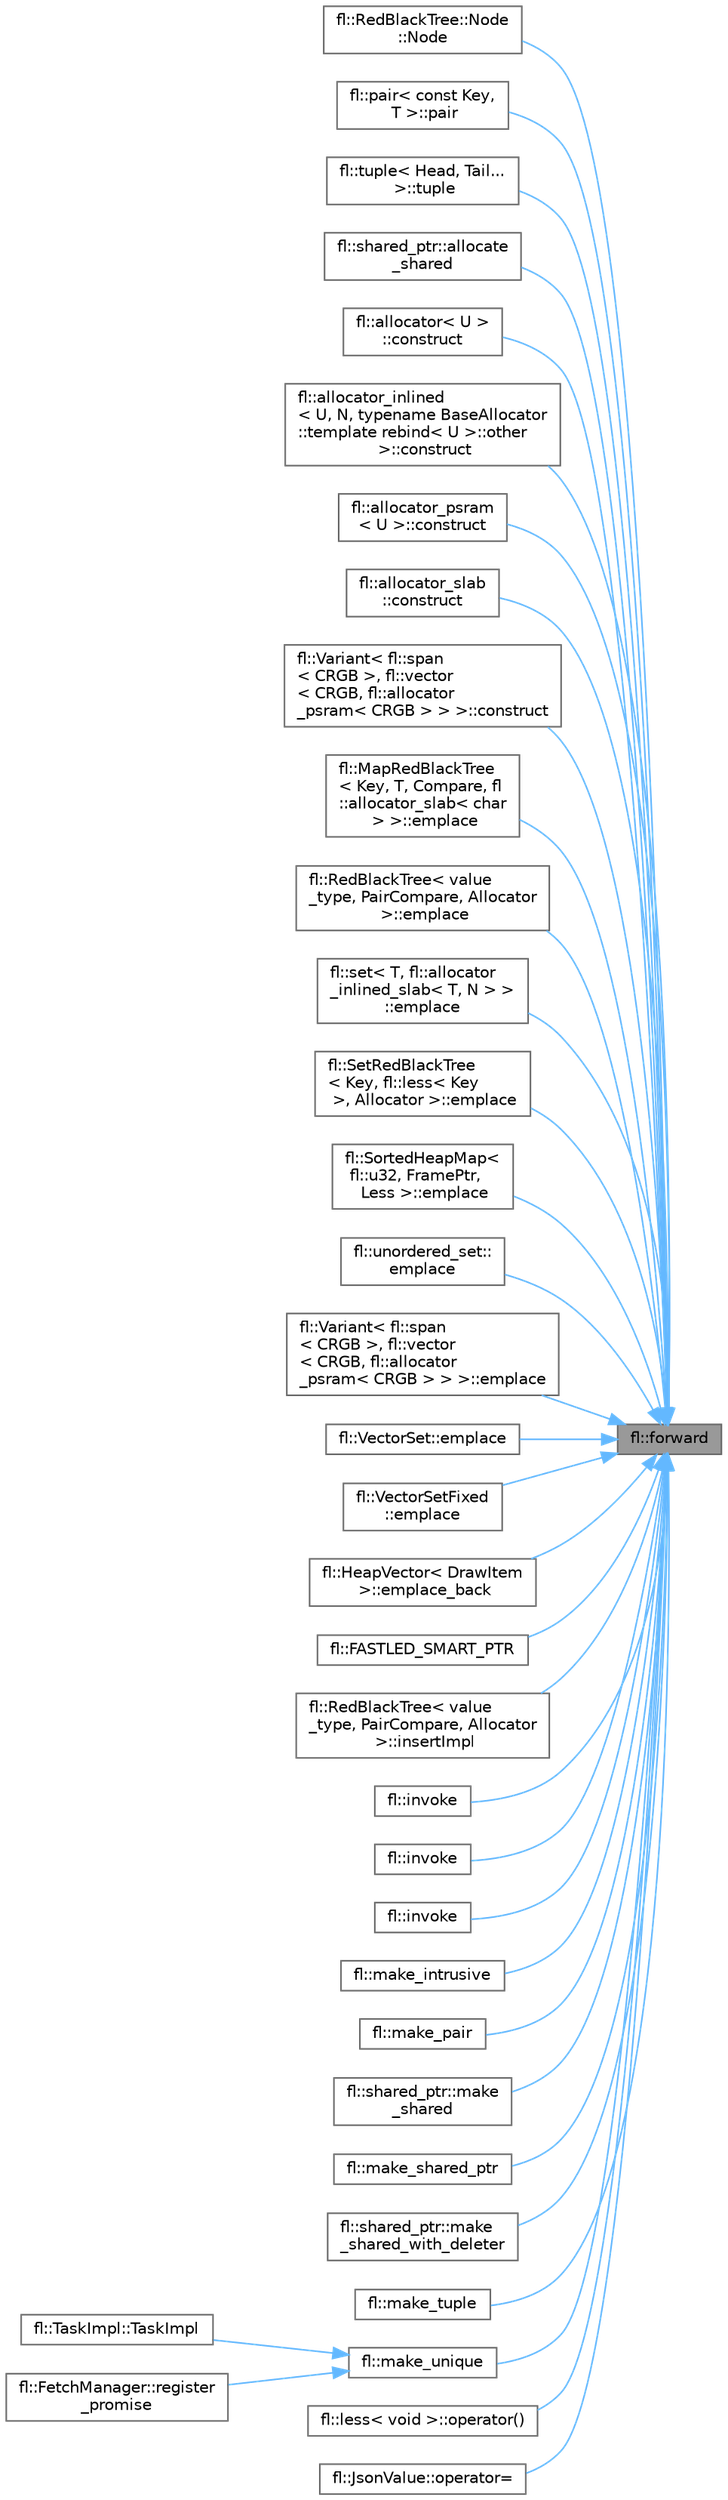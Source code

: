 digraph "fl::forward"
{
 // INTERACTIVE_SVG=YES
 // LATEX_PDF_SIZE
  bgcolor="transparent";
  edge [fontname=Helvetica,fontsize=10,labelfontname=Helvetica,labelfontsize=10];
  node [fontname=Helvetica,fontsize=10,shape=box,height=0.2,width=0.4];
  rankdir="RL";
  Node1 [id="Node000001",label="fl::forward",height=0.2,width=0.4,color="gray40", fillcolor="grey60", style="filled", fontcolor="black",tooltip=" "];
  Node1 -> Node2 [id="edge1_Node000001_Node000002",dir="back",color="steelblue1",style="solid",tooltip=" "];
  Node2 [id="Node000002",label="fl::RedBlackTree::Node\l::Node",height=0.2,width=0.4,color="grey40", fillcolor="white", style="filled",URL="$d5/d2d/structfl_1_1_red_black_tree_1_1_node_aa1c5e88efa3807e7b9b77036d49601d5.html#aa1c5e88efa3807e7b9b77036d49601d5",tooltip=" "];
  Node1 -> Node3 [id="edge2_Node000001_Node000003",dir="back",color="steelblue1",style="solid",tooltip=" "];
  Node3 [id="Node000003",label="fl::pair\< const Key,\l T \>::pair",height=0.2,width=0.4,color="grey40", fillcolor="white", style="filled",URL="$d5/db3/structfl_1_1pair_ad462d454ec95e774191329d8e1fff22f.html#ad462d454ec95e774191329d8e1fff22f",tooltip=" "];
  Node1 -> Node4 [id="edge3_Node000001_Node000004",dir="back",color="steelblue1",style="solid",tooltip=" "];
  Node4 [id="Node000004",label="fl::tuple\< Head, Tail...\l \>::tuple",height=0.2,width=0.4,color="grey40", fillcolor="white", style="filled",URL="$df/d3f/structfl_1_1tuple_3_01_head_00_01_tail_8_8_8_01_4_ac06207a4e385a41f27bbf4e20819a942.html#ac06207a4e385a41f27bbf4e20819a942",tooltip=" "];
  Node1 -> Node5 [id="edge4_Node000001_Node000005",dir="back",color="steelblue1",style="solid",tooltip=" "];
  Node5 [id="Node000005",label="fl::shared_ptr::allocate\l_shared",height=0.2,width=0.4,color="grey40", fillcolor="white", style="filled",URL="$d1/d74/classfl_1_1shared__ptr_a473f283d5e054b0c6228fd6ed6f96d5b.html#a473f283d5e054b0c6228fd6ed6f96d5b",tooltip=" "];
  Node1 -> Node6 [id="edge5_Node000001_Node000006",dir="back",color="steelblue1",style="solid",tooltip=" "];
  Node6 [id="Node000006",label="fl::allocator\< U \>\l::construct",height=0.2,width=0.4,color="grey40", fillcolor="white", style="filled",URL="$d8/dcd/classfl_1_1allocator_a9aabceef356c82aa88cb0d7dd68ed2fb.html#a9aabceef356c82aa88cb0d7dd68ed2fb",tooltip=" "];
  Node1 -> Node7 [id="edge6_Node000001_Node000007",dir="back",color="steelblue1",style="solid",tooltip=" "];
  Node7 [id="Node000007",label="fl::allocator_inlined\l\< U, N, typename BaseAllocator\l::template rebind\< U \>::other\l \>::construct",height=0.2,width=0.4,color="grey40", fillcolor="white", style="filled",URL="$d8/dca/classfl_1_1allocator__inlined_a5fdeb47af22856686218ca16a62c148c.html#a5fdeb47af22856686218ca16a62c148c",tooltip=" "];
  Node1 -> Node8 [id="edge7_Node000001_Node000008",dir="back",color="steelblue1",style="solid",tooltip=" "];
  Node8 [id="Node000008",label="fl::allocator_psram\l\< U \>::construct",height=0.2,width=0.4,color="grey40", fillcolor="white", style="filled",URL="$d3/df2/classfl_1_1allocator__psram_a75b3040352a77605fe48af12dd7cb4d0.html#a75b3040352a77605fe48af12dd7cb4d0",tooltip=" "];
  Node1 -> Node9 [id="edge8_Node000001_Node000009",dir="back",color="steelblue1",style="solid",tooltip=" "];
  Node9 [id="Node000009",label="fl::allocator_slab\l::construct",height=0.2,width=0.4,color="grey40", fillcolor="white", style="filled",URL="$d2/d79/classfl_1_1allocator__slab_acdb60fc4fed2b7771b5c918ac1af575c.html#acdb60fc4fed2b7771b5c918ac1af575c",tooltip=" "];
  Node1 -> Node10 [id="edge9_Node000001_Node000010",dir="back",color="steelblue1",style="solid",tooltip=" "];
  Node10 [id="Node000010",label="fl::Variant\< fl::span\l\< CRGB \>, fl::vector\l\< CRGB, fl::allocator\l_psram\< CRGB \> \> \>::construct",height=0.2,width=0.4,color="grey40", fillcolor="white", style="filled",URL="$de/d60/classfl_1_1_variant_a378d62102f34b4aea27bd8292ac69fe6.html#a378d62102f34b4aea27bd8292ac69fe6",tooltip=" "];
  Node1 -> Node11 [id="edge10_Node000001_Node000011",dir="back",color="steelblue1",style="solid",tooltip=" "];
  Node11 [id="Node000011",label="fl::MapRedBlackTree\l\< Key, T, Compare, fl\l::allocator_slab\< char\l \> \>::emplace",height=0.2,width=0.4,color="grey40", fillcolor="white", style="filled",URL="$de/dd4/classfl_1_1_map_red_black_tree_a96410b7e0b9d1f6713cee473b53a7783.html#a96410b7e0b9d1f6713cee473b53a7783",tooltip=" "];
  Node1 -> Node12 [id="edge11_Node000001_Node000012",dir="back",color="steelblue1",style="solid",tooltip=" "];
  Node12 [id="Node000012",label="fl::RedBlackTree\< value\l_type, PairCompare, Allocator\l \>::emplace",height=0.2,width=0.4,color="grey40", fillcolor="white", style="filled",URL="$dd/d28/classfl_1_1_red_black_tree_a1fe33d781c16fc6b64f27a6d25102fbc.html#a1fe33d781c16fc6b64f27a6d25102fbc",tooltip=" "];
  Node1 -> Node13 [id="edge12_Node000001_Node000013",dir="back",color="steelblue1",style="solid",tooltip=" "];
  Node13 [id="Node000013",label="fl::set\< T, fl::allocator\l_inlined_slab\< T, N \> \>\l::emplace",height=0.2,width=0.4,color="grey40", fillcolor="white", style="filled",URL="$d9/df3/classfl_1_1set_a67d8cff67a91676867ef5691e09f0290.html#a67d8cff67a91676867ef5691e09f0290",tooltip=" "];
  Node1 -> Node14 [id="edge13_Node000001_Node000014",dir="back",color="steelblue1",style="solid",tooltip=" "];
  Node14 [id="Node000014",label="fl::SetRedBlackTree\l\< Key, fl::less\< Key\l \>, Allocator \>::emplace",height=0.2,width=0.4,color="grey40", fillcolor="white", style="filled",URL="$d7/df3/classfl_1_1_set_red_black_tree_a59aa1f02558293e5090ebcec6313a2c5.html#a59aa1f02558293e5090ebcec6313a2c5",tooltip=" "];
  Node1 -> Node15 [id="edge14_Node000001_Node000015",dir="back",color="steelblue1",style="solid",tooltip=" "];
  Node15 [id="Node000015",label="fl::SortedHeapMap\<\l fl::u32, FramePtr,\l Less \>::emplace",height=0.2,width=0.4,color="grey40", fillcolor="white", style="filled",URL="$dc/d45/classfl_1_1_sorted_heap_map_af15b5c5096245de8e227a360521a9d43.html#af15b5c5096245de8e227a360521a9d43",tooltip=" "];
  Node1 -> Node16 [id="edge15_Node000001_Node000016",dir="back",color="steelblue1",style="solid",tooltip=" "];
  Node16 [id="Node000016",label="fl::unordered_set::\lemplace",height=0.2,width=0.4,color="grey40", fillcolor="white", style="filled",URL="$dd/d07/classfl_1_1unordered__set_adb6b965c5d78a31c767d6c5a9ee344e6.html#adb6b965c5d78a31c767d6c5a9ee344e6",tooltip=" "];
  Node1 -> Node17 [id="edge16_Node000001_Node000017",dir="back",color="steelblue1",style="solid",tooltip=" "];
  Node17 [id="Node000017",label="fl::Variant\< fl::span\l\< CRGB \>, fl::vector\l\< CRGB, fl::allocator\l_psram\< CRGB \> \> \>::emplace",height=0.2,width=0.4,color="grey40", fillcolor="white", style="filled",URL="$de/d60/classfl_1_1_variant_a963b578760fe3039e40474218606793c.html#a963b578760fe3039e40474218606793c",tooltip=" "];
  Node1 -> Node18 [id="edge17_Node000001_Node000018",dir="back",color="steelblue1",style="solid",tooltip=" "];
  Node18 [id="Node000018",label="fl::VectorSet::emplace",height=0.2,width=0.4,color="grey40", fillcolor="white", style="filled",URL="$d2/dec/classfl_1_1_vector_set_aab3213e3df5397a9ec998c2549c668a3.html#aab3213e3df5397a9ec998c2549c668a3",tooltip=" "];
  Node1 -> Node19 [id="edge18_Node000001_Node000019",dir="back",color="steelblue1",style="solid",tooltip=" "];
  Node19 [id="Node000019",label="fl::VectorSetFixed\l::emplace",height=0.2,width=0.4,color="grey40", fillcolor="white", style="filled",URL="$dc/d79/classfl_1_1_vector_set_fixed_aa9fa4aa0d1840f50e17daec5876847f8.html#aa9fa4aa0d1840f50e17daec5876847f8",tooltip=" "];
  Node1 -> Node20 [id="edge19_Node000001_Node000020",dir="back",color="steelblue1",style="solid",tooltip=" "];
  Node20 [id="Node000020",label="fl::HeapVector\< DrawItem\l \>::emplace_back",height=0.2,width=0.4,color="grey40", fillcolor="white", style="filled",URL="$db/ddd/classfl_1_1_heap_vector_aeba96694823611f39efe2696bd19de97.html#aeba96694823611f39efe2696bd19de97",tooltip=" "];
  Node1 -> Node21 [id="edge20_Node000001_Node000021",dir="back",color="steelblue1",style="solid",tooltip=" "];
  Node21 [id="Node000021",label="fl::FASTLED_SMART_PTR",height=0.2,width=0.4,color="grey40", fillcolor="white", style="filled",URL="$d4/d36/namespacefl_a29ae9bad91ab6b7de10679e9325e90f6.html#a29ae9bad91ab6b7de10679e9325e90f6",tooltip=" "];
  Node1 -> Node22 [id="edge21_Node000001_Node000022",dir="back",color="steelblue1",style="solid",tooltip=" "];
  Node22 [id="Node000022",label="fl::RedBlackTree\< value\l_type, PairCompare, Allocator\l \>::insertImpl",height=0.2,width=0.4,color="grey40", fillcolor="white", style="filled",URL="$dd/d28/classfl_1_1_red_black_tree_a92ef3a29c585143a00d42a8b5f27703c.html#a92ef3a29c585143a00d42a8b5f27703c",tooltip=" "];
  Node1 -> Node23 [id="edge22_Node000001_Node000023",dir="back",color="steelblue1",style="solid",tooltip=" "];
  Node23 [id="Node000023",label="fl::invoke",height=0.2,width=0.4,color="grey40", fillcolor="white", style="filled",URL="$d4/d36/namespacefl_ae43a5e60b4668db43ea11a4ea167baff.html#ae43a5e60b4668db43ea11a4ea167baff",tooltip=" "];
  Node1 -> Node24 [id="edge23_Node000001_Node000024",dir="back",color="steelblue1",style="solid",tooltip=" "];
  Node24 [id="Node000024",label="fl::invoke",height=0.2,width=0.4,color="grey40", fillcolor="white", style="filled",URL="$d4/d36/namespacefl_aaa15742550566fdf5d1b372e56157e83.html#aaa15742550566fdf5d1b372e56157e83",tooltip=" "];
  Node1 -> Node25 [id="edge24_Node000001_Node000025",dir="back",color="steelblue1",style="solid",tooltip=" "];
  Node25 [id="Node000025",label="fl::invoke",height=0.2,width=0.4,color="grey40", fillcolor="white", style="filled",URL="$d4/d36/namespacefl_a165dae1c4d4ff24e46ccb72bdcb4cdd9.html#a165dae1c4d4ff24e46ccb72bdcb4cdd9",tooltip=" "];
  Node1 -> Node26 [id="edge25_Node000001_Node000026",dir="back",color="steelblue1",style="solid",tooltip=" "];
  Node26 [id="Node000026",label="fl::make_intrusive",height=0.2,width=0.4,color="grey40", fillcolor="white", style="filled",URL="$d4/d36/namespacefl_acb05d7c9394179cc8f1516a6bc883da9.html#acb05d7c9394179cc8f1516a6bc883da9",tooltip=" "];
  Node1 -> Node27 [id="edge26_Node000001_Node000027",dir="back",color="steelblue1",style="solid",tooltip=" "];
  Node27 [id="Node000027",label="fl::make_pair",height=0.2,width=0.4,color="grey40", fillcolor="white", style="filled",URL="$d4/d36/namespacefl_a2110560659dccee998f0b6d85303f7bc.html#a2110560659dccee998f0b6d85303f7bc",tooltip=" "];
  Node1 -> Node28 [id="edge27_Node000001_Node000028",dir="back",color="steelblue1",style="solid",tooltip=" "];
  Node28 [id="Node000028",label="fl::shared_ptr::make\l_shared",height=0.2,width=0.4,color="grey40", fillcolor="white", style="filled",URL="$d1/d74/classfl_1_1shared__ptr_a5714a1f4afc716cc93db1f4db31afea9.html#a5714a1f4afc716cc93db1f4db31afea9",tooltip=" "];
  Node1 -> Node29 [id="edge28_Node000001_Node000029",dir="back",color="steelblue1",style="solid",tooltip=" "];
  Node29 [id="Node000029",label="fl::make_shared_ptr",height=0.2,width=0.4,color="grey40", fillcolor="white", style="filled",URL="$d4/d36/namespacefl_add10843b9459da37211a593912819db0.html#add10843b9459da37211a593912819db0",tooltip=" "];
  Node1 -> Node30 [id="edge29_Node000001_Node000030",dir="back",color="steelblue1",style="solid",tooltip=" "];
  Node30 [id="Node000030",label="fl::shared_ptr::make\l_shared_with_deleter",height=0.2,width=0.4,color="grey40", fillcolor="white", style="filled",URL="$d1/d74/classfl_1_1shared__ptr_a4f54112d3d13765760b0f6cd4d76dee2.html#a4f54112d3d13765760b0f6cd4d76dee2",tooltip=" "];
  Node1 -> Node31 [id="edge30_Node000001_Node000031",dir="back",color="steelblue1",style="solid",tooltip=" "];
  Node31 [id="Node000031",label="fl::make_tuple",height=0.2,width=0.4,color="grey40", fillcolor="white", style="filled",URL="$d4/d36/namespacefl_a4e858f35e00825eb426a71adb4598b1c.html#a4e858f35e00825eb426a71adb4598b1c",tooltip=" "];
  Node1 -> Node32 [id="edge31_Node000001_Node000032",dir="back",color="steelblue1",style="solid",tooltip=" "];
  Node32 [id="Node000032",label="fl::make_unique",height=0.2,width=0.4,color="grey40", fillcolor="white", style="filled",URL="$d4/d36/namespacefl_a2db2912842971bc75bc5528219bedc95.html#a2db2912842971bc75bc5528219bedc95",tooltip=" "];
  Node32 -> Node33 [id="edge32_Node000032_Node000033",dir="back",color="steelblue1",style="solid",tooltip=" "];
  Node33 [id="Node000033",label="fl::TaskImpl::TaskImpl",height=0.2,width=0.4,color="grey40", fillcolor="white", style="filled",URL="$d5/d24/classfl_1_1_task_impl_a0bedf2f9c36d0f3095f56caa407a14f7.html#a0bedf2f9c36d0f3095f56caa407a14f7",tooltip=" "];
  Node32 -> Node34 [id="edge33_Node000032_Node000034",dir="back",color="steelblue1",style="solid",tooltip=" "];
  Node34 [id="Node000034",label="fl::FetchManager::register\l_promise",height=0.2,width=0.4,color="grey40", fillcolor="white", style="filled",URL="$d3/d35/classfl_1_1_fetch_manager_ad90db51c87593c14830be13da6fa0136.html#ad90db51c87593c14830be13da6fa0136",tooltip=" "];
  Node1 -> Node35 [id="edge34_Node000001_Node000035",dir="back",color="steelblue1",style="solid",tooltip=" "];
  Node35 [id="Node000035",label="fl::less\< void \>::operator()",height=0.2,width=0.4,color="grey40", fillcolor="white", style="filled",URL="$d0/db6/structfl_1_1less_3_01void_01_4_a54159551aa88d247a9af8597e0213a02.html#a54159551aa88d247a9af8597e0213a02",tooltip="Function call operator that performs the less-than comparison."];
  Node1 -> Node36 [id="edge35_Node000001_Node000036",dir="back",color="steelblue1",style="solid",tooltip=" "];
  Node36 [id="Node000036",label="fl::JsonValue::operator=",height=0.2,width=0.4,color="grey40", fillcolor="white", style="filled",URL="$da/dd6/structfl_1_1_json_value_a07e4eb4a46ba6bc9716f0e6de1cb5b03.html#a07e4eb4a46ba6bc9716f0e6de1cb5b03",tooltip=" "];
}
